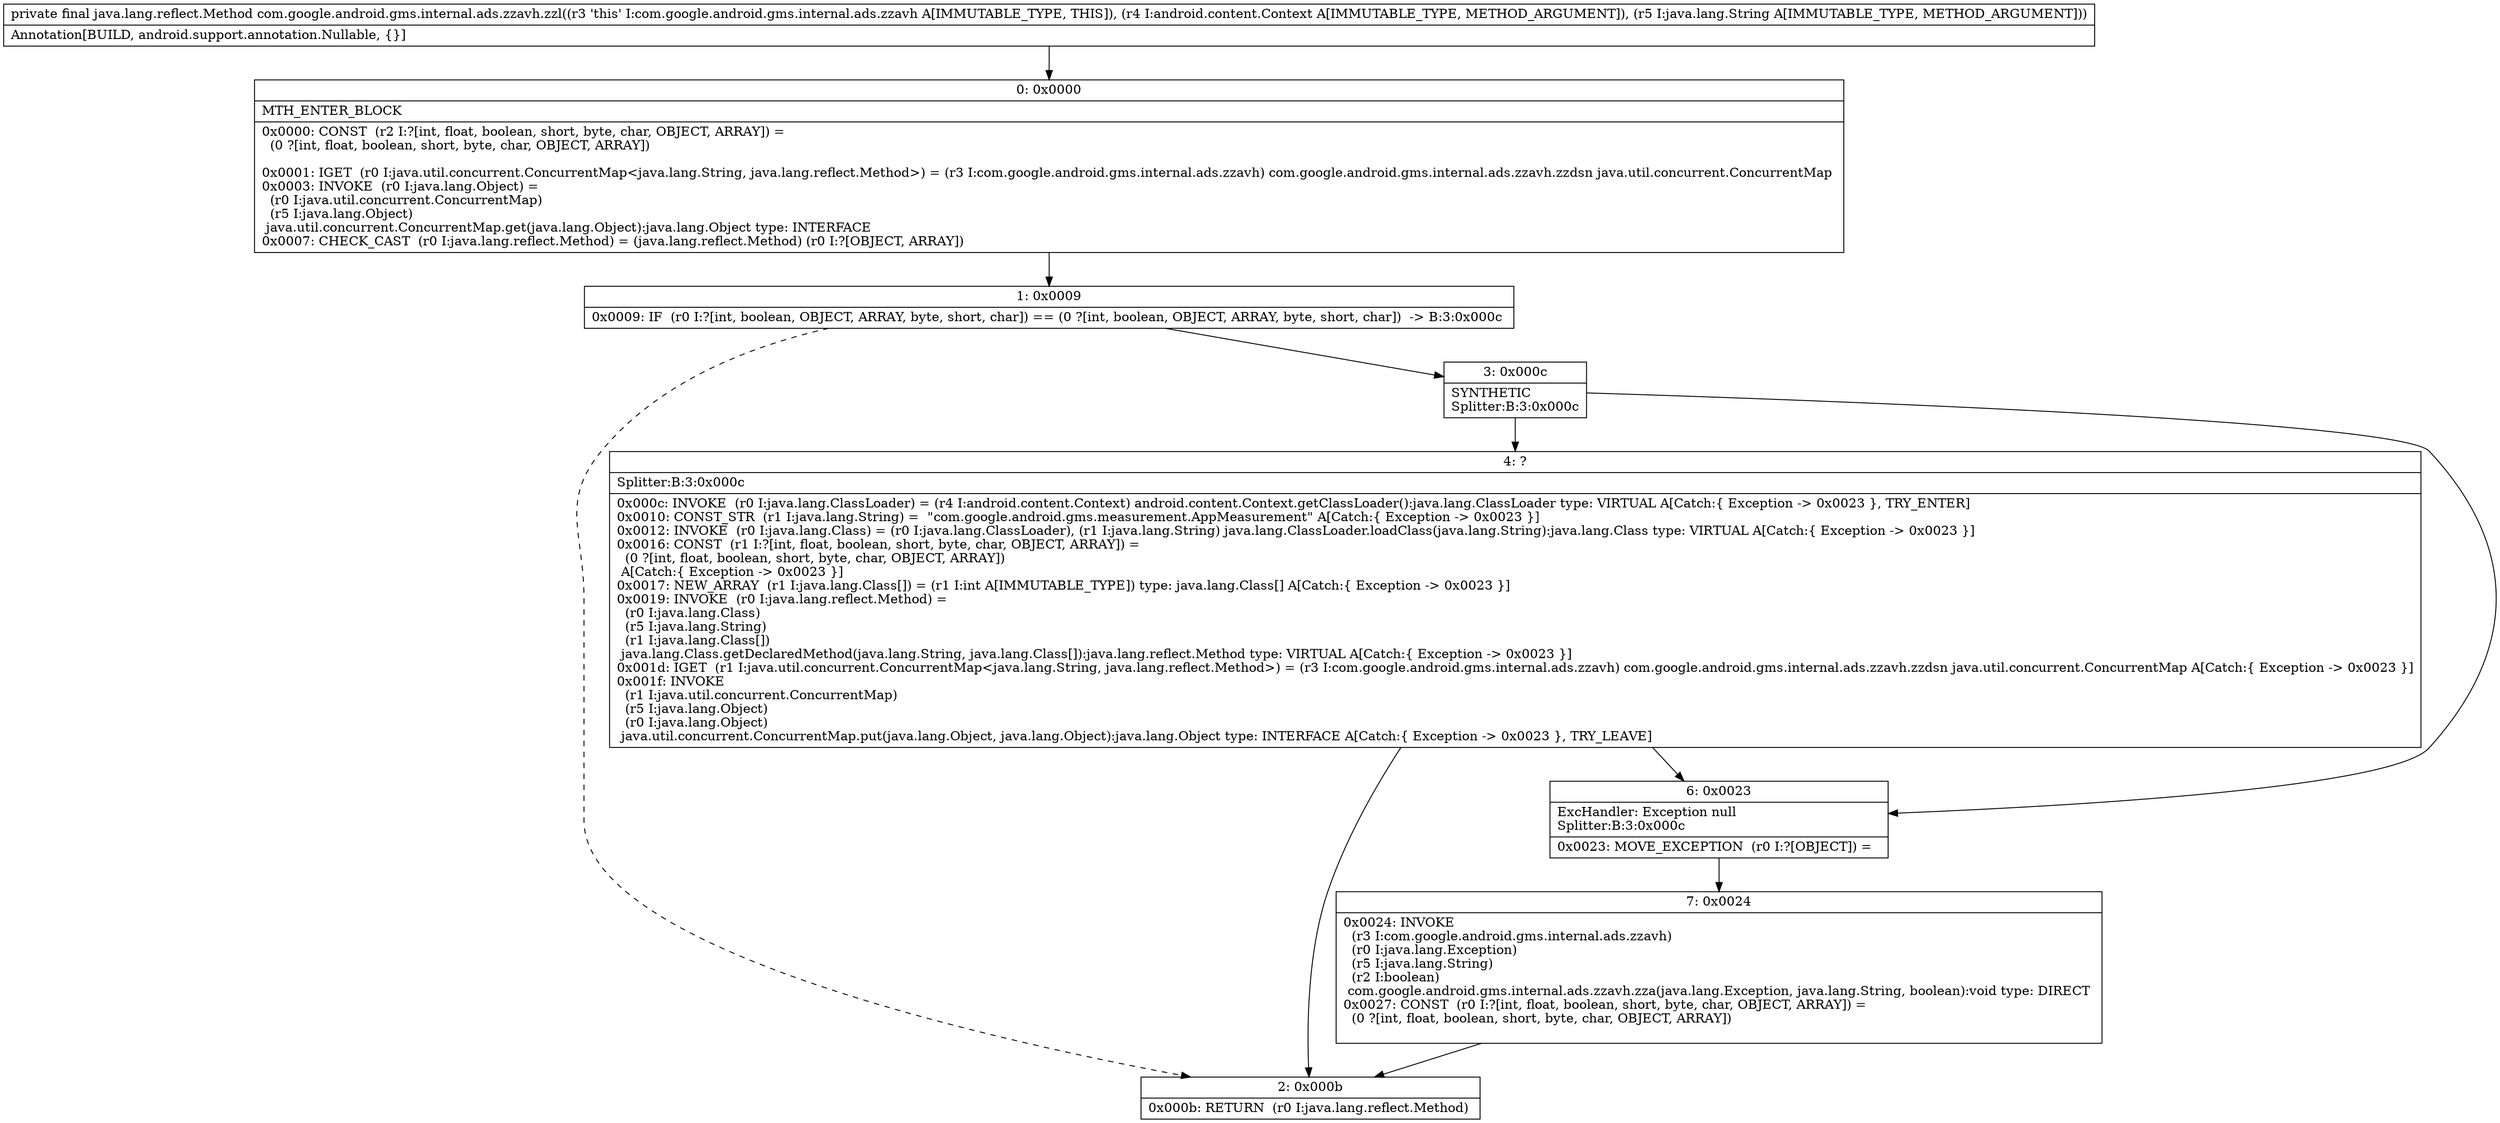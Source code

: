 digraph "CFG forcom.google.android.gms.internal.ads.zzavh.zzl(Landroid\/content\/Context;Ljava\/lang\/String;)Ljava\/lang\/reflect\/Method;" {
Node_0 [shape=record,label="{0\:\ 0x0000|MTH_ENTER_BLOCK\l|0x0000: CONST  (r2 I:?[int, float, boolean, short, byte, char, OBJECT, ARRAY]) = \l  (0 ?[int, float, boolean, short, byte, char, OBJECT, ARRAY])\l \l0x0001: IGET  (r0 I:java.util.concurrent.ConcurrentMap\<java.lang.String, java.lang.reflect.Method\>) = (r3 I:com.google.android.gms.internal.ads.zzavh) com.google.android.gms.internal.ads.zzavh.zzdsn java.util.concurrent.ConcurrentMap \l0x0003: INVOKE  (r0 I:java.lang.Object) = \l  (r0 I:java.util.concurrent.ConcurrentMap)\l  (r5 I:java.lang.Object)\l java.util.concurrent.ConcurrentMap.get(java.lang.Object):java.lang.Object type: INTERFACE \l0x0007: CHECK_CAST  (r0 I:java.lang.reflect.Method) = (java.lang.reflect.Method) (r0 I:?[OBJECT, ARRAY]) \l}"];
Node_1 [shape=record,label="{1\:\ 0x0009|0x0009: IF  (r0 I:?[int, boolean, OBJECT, ARRAY, byte, short, char]) == (0 ?[int, boolean, OBJECT, ARRAY, byte, short, char])  \-\> B:3:0x000c \l}"];
Node_2 [shape=record,label="{2\:\ 0x000b|0x000b: RETURN  (r0 I:java.lang.reflect.Method) \l}"];
Node_3 [shape=record,label="{3\:\ 0x000c|SYNTHETIC\lSplitter:B:3:0x000c\l}"];
Node_4 [shape=record,label="{4\:\ ?|Splitter:B:3:0x000c\l|0x000c: INVOKE  (r0 I:java.lang.ClassLoader) = (r4 I:android.content.Context) android.content.Context.getClassLoader():java.lang.ClassLoader type: VIRTUAL A[Catch:\{ Exception \-\> 0x0023 \}, TRY_ENTER]\l0x0010: CONST_STR  (r1 I:java.lang.String) =  \"com.google.android.gms.measurement.AppMeasurement\" A[Catch:\{ Exception \-\> 0x0023 \}]\l0x0012: INVOKE  (r0 I:java.lang.Class) = (r0 I:java.lang.ClassLoader), (r1 I:java.lang.String) java.lang.ClassLoader.loadClass(java.lang.String):java.lang.Class type: VIRTUAL A[Catch:\{ Exception \-\> 0x0023 \}]\l0x0016: CONST  (r1 I:?[int, float, boolean, short, byte, char, OBJECT, ARRAY]) = \l  (0 ?[int, float, boolean, short, byte, char, OBJECT, ARRAY])\l A[Catch:\{ Exception \-\> 0x0023 \}]\l0x0017: NEW_ARRAY  (r1 I:java.lang.Class[]) = (r1 I:int A[IMMUTABLE_TYPE]) type: java.lang.Class[] A[Catch:\{ Exception \-\> 0x0023 \}]\l0x0019: INVOKE  (r0 I:java.lang.reflect.Method) = \l  (r0 I:java.lang.Class)\l  (r5 I:java.lang.String)\l  (r1 I:java.lang.Class[])\l java.lang.Class.getDeclaredMethod(java.lang.String, java.lang.Class[]):java.lang.reflect.Method type: VIRTUAL A[Catch:\{ Exception \-\> 0x0023 \}]\l0x001d: IGET  (r1 I:java.util.concurrent.ConcurrentMap\<java.lang.String, java.lang.reflect.Method\>) = (r3 I:com.google.android.gms.internal.ads.zzavh) com.google.android.gms.internal.ads.zzavh.zzdsn java.util.concurrent.ConcurrentMap A[Catch:\{ Exception \-\> 0x0023 \}]\l0x001f: INVOKE  \l  (r1 I:java.util.concurrent.ConcurrentMap)\l  (r5 I:java.lang.Object)\l  (r0 I:java.lang.Object)\l java.util.concurrent.ConcurrentMap.put(java.lang.Object, java.lang.Object):java.lang.Object type: INTERFACE A[Catch:\{ Exception \-\> 0x0023 \}, TRY_LEAVE]\l}"];
Node_6 [shape=record,label="{6\:\ 0x0023|ExcHandler: Exception null\lSplitter:B:3:0x000c\l|0x0023: MOVE_EXCEPTION  (r0 I:?[OBJECT]) =  \l}"];
Node_7 [shape=record,label="{7\:\ 0x0024|0x0024: INVOKE  \l  (r3 I:com.google.android.gms.internal.ads.zzavh)\l  (r0 I:java.lang.Exception)\l  (r5 I:java.lang.String)\l  (r2 I:boolean)\l com.google.android.gms.internal.ads.zzavh.zza(java.lang.Exception, java.lang.String, boolean):void type: DIRECT \l0x0027: CONST  (r0 I:?[int, float, boolean, short, byte, char, OBJECT, ARRAY]) = \l  (0 ?[int, float, boolean, short, byte, char, OBJECT, ARRAY])\l \l}"];
MethodNode[shape=record,label="{private final java.lang.reflect.Method com.google.android.gms.internal.ads.zzavh.zzl((r3 'this' I:com.google.android.gms.internal.ads.zzavh A[IMMUTABLE_TYPE, THIS]), (r4 I:android.content.Context A[IMMUTABLE_TYPE, METHOD_ARGUMENT]), (r5 I:java.lang.String A[IMMUTABLE_TYPE, METHOD_ARGUMENT]))  | Annotation[BUILD, android.support.annotation.Nullable, \{\}]\l}"];
MethodNode -> Node_0;
Node_0 -> Node_1;
Node_1 -> Node_2[style=dashed];
Node_1 -> Node_3;
Node_3 -> Node_4;
Node_3 -> Node_6;
Node_4 -> Node_6;
Node_4 -> Node_2;
Node_6 -> Node_7;
Node_7 -> Node_2;
}


